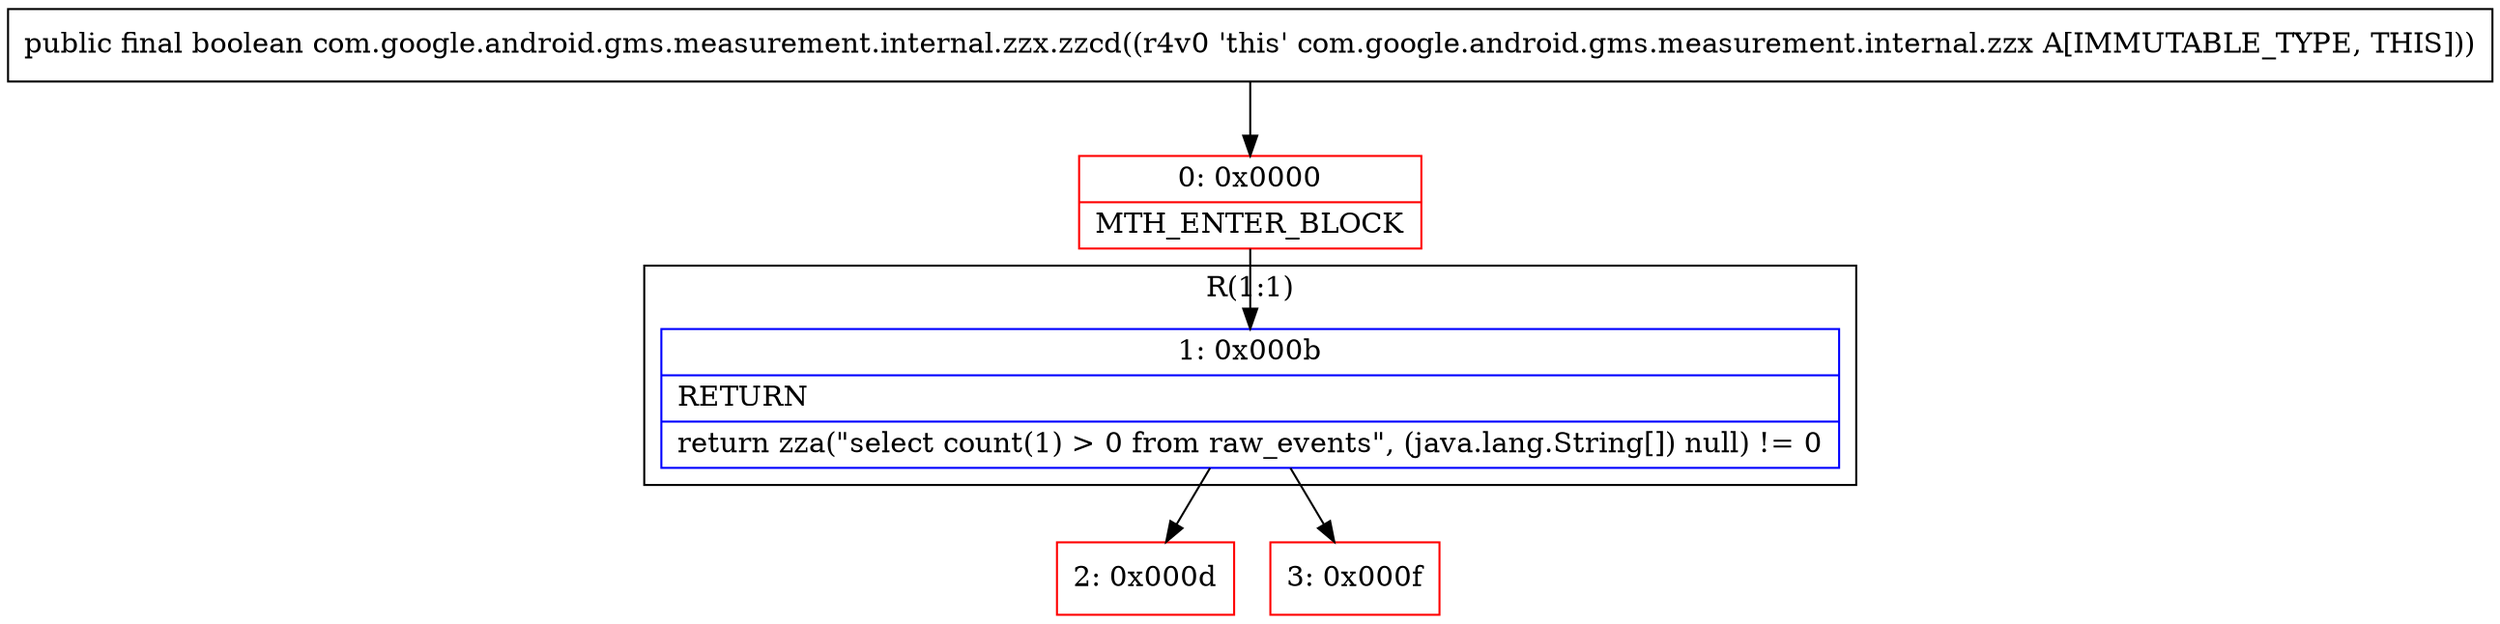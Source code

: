 digraph "CFG forcom.google.android.gms.measurement.internal.zzx.zzcd()Z" {
subgraph cluster_Region_2024238690 {
label = "R(1:1)";
node [shape=record,color=blue];
Node_1 [shape=record,label="{1\:\ 0x000b|RETURN\l|return zza(\"select count(1) \> 0 from raw_events\", (java.lang.String[]) null) != 0\l}"];
}
Node_0 [shape=record,color=red,label="{0\:\ 0x0000|MTH_ENTER_BLOCK\l}"];
Node_2 [shape=record,color=red,label="{2\:\ 0x000d}"];
Node_3 [shape=record,color=red,label="{3\:\ 0x000f}"];
MethodNode[shape=record,label="{public final boolean com.google.android.gms.measurement.internal.zzx.zzcd((r4v0 'this' com.google.android.gms.measurement.internal.zzx A[IMMUTABLE_TYPE, THIS])) }"];
MethodNode -> Node_0;
Node_1 -> Node_2;
Node_1 -> Node_3;
Node_0 -> Node_1;
}

